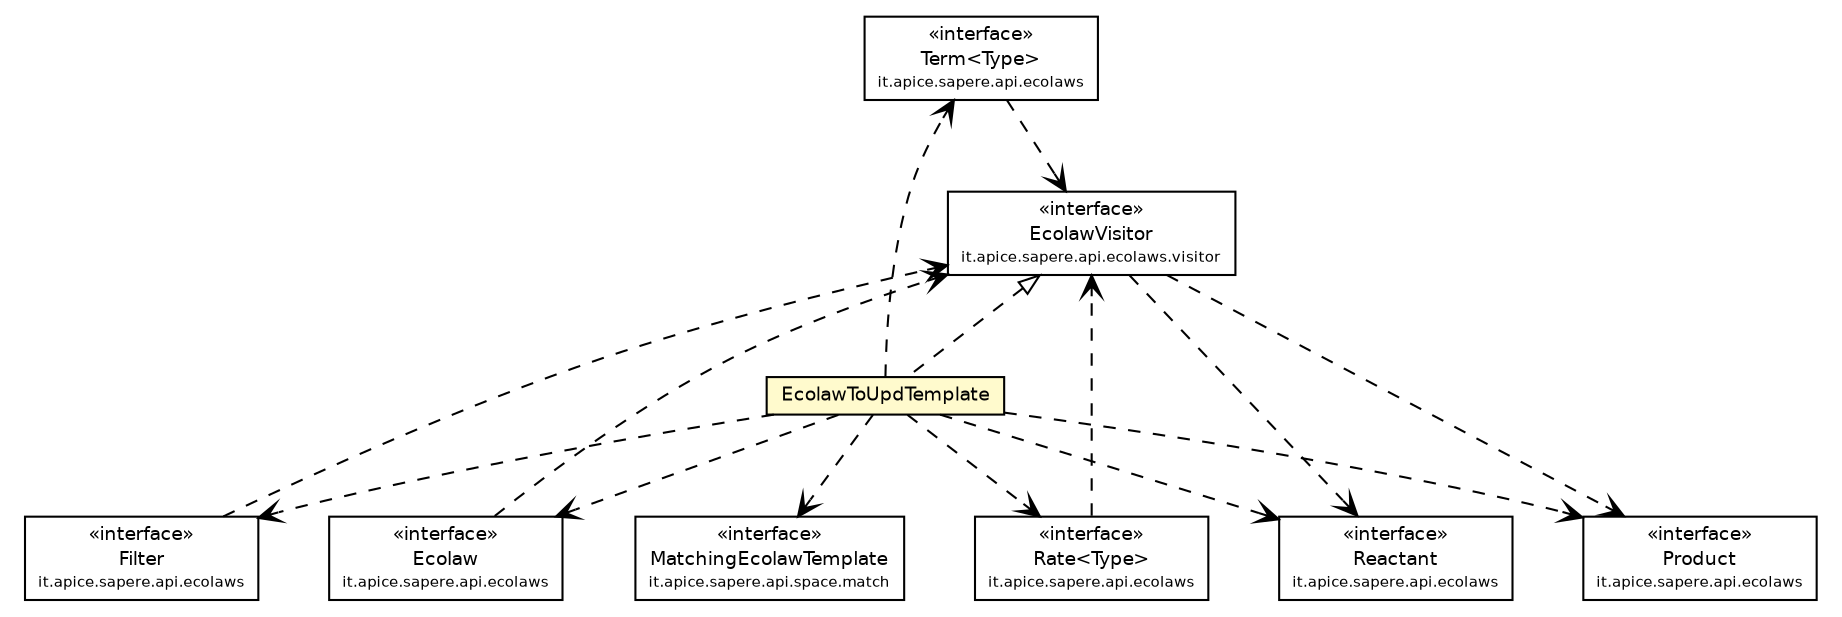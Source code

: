 #!/usr/local/bin/dot
#
# Class diagram 
# Generated by UmlGraph version 4.4 (http://www.spinellis.gr/sw/umlgraph)
#

digraph G {
	edge [fontname="Helvetica",fontsize=10,labelfontname="Helvetica",labelfontsize=10];
	node [fontname="Helvetica",fontsize=10,shape=plaintext];
	// it.apice.sapere.api.ecolaws.Term<Type>
	c36854 [label=<<table border="0" cellborder="1" cellspacing="0" cellpadding="2" port="p" href="../Term.html">
		<tr><td><table border="0" cellspacing="0" cellpadding="1">
			<tr><td> &laquo;interface&raquo; </td></tr>
			<tr><td> Term&lt;Type&gt; </td></tr>
			<tr><td><font point-size="7.0"> it.apice.sapere.api.ecolaws </font></td></tr>
		</table></td></tr>
		</table>>, fontname="Helvetica", fontcolor="black", fontsize=9.0];
	// it.apice.sapere.api.ecolaws.Reactant
	c36855 [label=<<table border="0" cellborder="1" cellspacing="0" cellpadding="2" port="p" href="../Reactant.html">
		<tr><td><table border="0" cellspacing="0" cellpadding="1">
			<tr><td> &laquo;interface&raquo; </td></tr>
			<tr><td> Reactant </td></tr>
			<tr><td><font point-size="7.0"> it.apice.sapere.api.ecolaws </font></td></tr>
		</table></td></tr>
		</table>>, fontname="Helvetica", fontcolor="black", fontsize=9.0];
	// it.apice.sapere.api.ecolaws.Rate<Type>
	c36856 [label=<<table border="0" cellborder="1" cellspacing="0" cellpadding="2" port="p" href="../Rate.html">
		<tr><td><table border="0" cellspacing="0" cellpadding="1">
			<tr><td> &laquo;interface&raquo; </td></tr>
			<tr><td> Rate&lt;Type&gt; </td></tr>
			<tr><td><font point-size="7.0"> it.apice.sapere.api.ecolaws </font></td></tr>
		</table></td></tr>
		</table>>, fontname="Helvetica", fontcolor="black", fontsize=9.0];
	// it.apice.sapere.api.ecolaws.Product
	c36857 [label=<<table border="0" cellborder="1" cellspacing="0" cellpadding="2" port="p" href="../Product.html">
		<tr><td><table border="0" cellspacing="0" cellpadding="1">
			<tr><td> &laquo;interface&raquo; </td></tr>
			<tr><td> Product </td></tr>
			<tr><td><font point-size="7.0"> it.apice.sapere.api.ecolaws </font></td></tr>
		</table></td></tr>
		</table>>, fontname="Helvetica", fontcolor="black", fontsize=9.0];
	// it.apice.sapere.api.ecolaws.Filter
	c36858 [label=<<table border="0" cellborder="1" cellspacing="0" cellpadding="2" port="p" href="../Filter.html">
		<tr><td><table border="0" cellspacing="0" cellpadding="1">
			<tr><td> &laquo;interface&raquo; </td></tr>
			<tr><td> Filter </td></tr>
			<tr><td><font point-size="7.0"> it.apice.sapere.api.ecolaws </font></td></tr>
		</table></td></tr>
		</table>>, fontname="Helvetica", fontcolor="black", fontsize=9.0];
	// it.apice.sapere.api.ecolaws.Ecolaw
	c36859 [label=<<table border="0" cellborder="1" cellspacing="0" cellpadding="2" port="p" href="../Ecolaw.html">
		<tr><td><table border="0" cellspacing="0" cellpadding="1">
			<tr><td> &laquo;interface&raquo; </td></tr>
			<tr><td> Ecolaw </td></tr>
			<tr><td><font point-size="7.0"> it.apice.sapere.api.ecolaws </font></td></tr>
		</table></td></tr>
		</table>>, fontname="Helvetica", fontcolor="black", fontsize=9.0];
	// it.apice.sapere.api.ecolaws.visitor.EcolawVisitor
	c36889 [label=<<table border="0" cellborder="1" cellspacing="0" cellpadding="2" port="p" href="../visitor/EcolawVisitor.html">
		<tr><td><table border="0" cellspacing="0" cellpadding="1">
			<tr><td> &laquo;interface&raquo; </td></tr>
			<tr><td> EcolawVisitor </td></tr>
			<tr><td><font point-size="7.0"> it.apice.sapere.api.ecolaws.visitor </font></td></tr>
		</table></td></tr>
		</table>>, fontname="Helvetica", fontcolor="black", fontsize=9.0];
	// it.apice.sapere.api.space.match.MatchingEcolawTemplate
	c36936 [label=<<table border="0" cellborder="1" cellspacing="0" cellpadding="2" port="p" href="../../space/match/MatchingEcolawTemplate.html">
		<tr><td><table border="0" cellspacing="0" cellpadding="1">
			<tr><td> &laquo;interface&raquo; </td></tr>
			<tr><td> MatchingEcolawTemplate </td></tr>
			<tr><td><font point-size="7.0"> it.apice.sapere.api.space.match </font></td></tr>
		</table></td></tr>
		</table>>, fontname="Helvetica", fontcolor="black", fontsize=9.0];
	// it.apice.sapere.api.ecolaws.compilers.EcolawToUpdTemplate
	c36946 [label=<<table border="0" cellborder="1" cellspacing="0" cellpadding="2" port="p" bgcolor="lemonChiffon" href="./EcolawToUpdTemplate.html">
		<tr><td><table border="0" cellspacing="0" cellpadding="1">
			<tr><td> EcolawToUpdTemplate </td></tr>
		</table></td></tr>
		</table>>, fontname="Helvetica", fontcolor="black", fontsize=9.0];
	//it.apice.sapere.api.ecolaws.compilers.EcolawToUpdTemplate implements it.apice.sapere.api.ecolaws.visitor.EcolawVisitor
	c36889:p -> c36946:p [dir=back,arrowtail=empty,style=dashed];
	// it.apice.sapere.api.ecolaws.Term<Type> DEPEND it.apice.sapere.api.ecolaws.visitor.EcolawVisitor
	c36854:p -> c36889:p [taillabel="", label="", headlabel="", fontname="Helvetica", fontcolor="black", fontsize=10.0, color="black", arrowhead=open, style=dashed];
	// it.apice.sapere.api.ecolaws.Rate<Type> DEPEND it.apice.sapere.api.ecolaws.visitor.EcolawVisitor
	c36856:p -> c36889:p [taillabel="", label="", headlabel="", fontname="Helvetica", fontcolor="black", fontsize=10.0, color="black", arrowhead=open, style=dashed];
	// it.apice.sapere.api.ecolaws.Filter DEPEND it.apice.sapere.api.ecolaws.visitor.EcolawVisitor
	c36858:p -> c36889:p [taillabel="", label="", headlabel="", fontname="Helvetica", fontcolor="black", fontsize=10.0, color="black", arrowhead=open, style=dashed];
	// it.apice.sapere.api.ecolaws.Ecolaw DEPEND it.apice.sapere.api.ecolaws.visitor.EcolawVisitor
	c36859:p -> c36889:p [taillabel="", label="", headlabel="", fontname="Helvetica", fontcolor="black", fontsize=10.0, color="black", arrowhead=open, style=dashed];
	// it.apice.sapere.api.ecolaws.visitor.EcolawVisitor DEPEND it.apice.sapere.api.ecolaws.Reactant
	c36889:p -> c36855:p [taillabel="", label="", headlabel="", fontname="Helvetica", fontcolor="black", fontsize=10.0, color="black", arrowhead=open, style=dashed];
	// it.apice.sapere.api.ecolaws.visitor.EcolawVisitor DEPEND it.apice.sapere.api.ecolaws.Product
	c36889:p -> c36857:p [taillabel="", label="", headlabel="", fontname="Helvetica", fontcolor="black", fontsize=10.0, color="black", arrowhead=open, style=dashed];
	// it.apice.sapere.api.ecolaws.compilers.EcolawToUpdTemplate DEPEND it.apice.sapere.api.ecolaws.Term<Type>
	c36946:p -> c36854:p [taillabel="", label="", headlabel="", fontname="Helvetica", fontcolor="black", fontsize=10.0, color="black", arrowhead=open, style=dashed];
	// it.apice.sapere.api.ecolaws.compilers.EcolawToUpdTemplate DEPEND it.apice.sapere.api.ecolaws.Filter
	c36946:p -> c36858:p [taillabel="", label="", headlabel="", fontname="Helvetica", fontcolor="black", fontsize=10.0, color="black", arrowhead=open, style=dashed];
	// it.apice.sapere.api.ecolaws.compilers.EcolawToUpdTemplate DEPEND it.apice.sapere.api.space.match.MatchingEcolawTemplate
	c36946:p -> c36936:p [taillabel="", label="", headlabel="", fontname="Helvetica", fontcolor="black", fontsize=10.0, color="black", arrowhead=open, style=dashed];
	// it.apice.sapere.api.ecolaws.compilers.EcolawToUpdTemplate DEPEND it.apice.sapere.api.ecolaws.Ecolaw
	c36946:p -> c36859:p [taillabel="", label="", headlabel="", fontname="Helvetica", fontcolor="black", fontsize=10.0, color="black", arrowhead=open, style=dashed];
	// it.apice.sapere.api.ecolaws.compilers.EcolawToUpdTemplate DEPEND it.apice.sapere.api.ecolaws.Reactant
	c36946:p -> c36855:p [taillabel="", label="", headlabel="", fontname="Helvetica", fontcolor="black", fontsize=10.0, color="black", arrowhead=open, style=dashed];
	// it.apice.sapere.api.ecolaws.compilers.EcolawToUpdTemplate DEPEND it.apice.sapere.api.ecolaws.Rate<Type>
	c36946:p -> c36856:p [taillabel="", label="", headlabel="", fontname="Helvetica", fontcolor="black", fontsize=10.0, color="black", arrowhead=open, style=dashed];
	// it.apice.sapere.api.ecolaws.compilers.EcolawToUpdTemplate DEPEND it.apice.sapere.api.ecolaws.Product
	c36946:p -> c36857:p [taillabel="", label="", headlabel="", fontname="Helvetica", fontcolor="black", fontsize=10.0, color="black", arrowhead=open, style=dashed];
}

